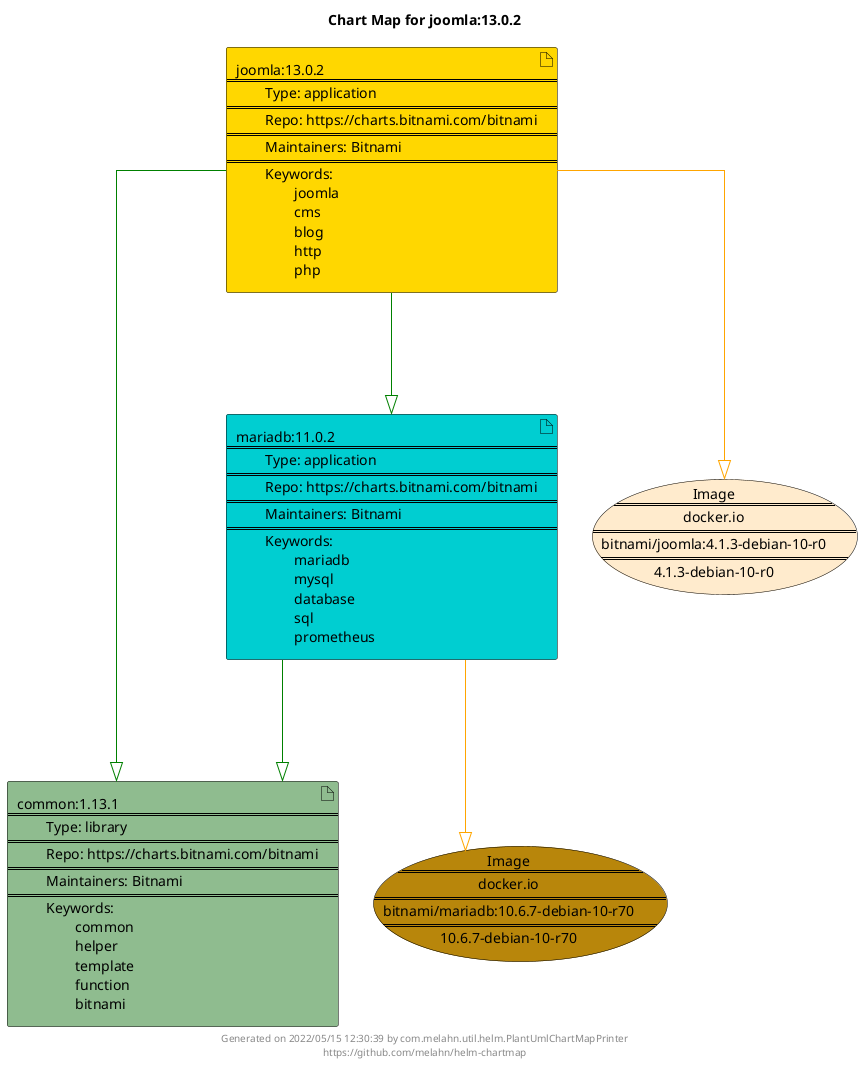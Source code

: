 @startuml
skinparam linetype ortho
skinparam backgroundColor white
skinparam usecaseBorderColor black
skinparam usecaseArrowColor LightSlateGray
skinparam artifactBorderColor black
skinparam artifactArrowColor LightSlateGray

title Chart Map for joomla:13.0.2

'There are 3 referenced Helm Charts
artifact "common:1.13.1\n====\n\tType: library\n====\n\tRepo: https://charts.bitnami.com/bitnami\n====\n\tMaintainers: Bitnami\n====\n\tKeywords: \n\t\tcommon\n\t\thelper\n\t\ttemplate\n\t\tfunction\n\t\tbitnami" as common_1_13_1 #DarkSeaGreen
artifact "mariadb:11.0.2\n====\n\tType: application\n====\n\tRepo: https://charts.bitnami.com/bitnami\n====\n\tMaintainers: Bitnami\n====\n\tKeywords: \n\t\tmariadb\n\t\tmysql\n\t\tdatabase\n\t\tsql\n\t\tprometheus" as mariadb_11_0_2 #DarkTurquoise
artifact "joomla:13.0.2\n====\n\tType: application\n====\n\tRepo: https://charts.bitnami.com/bitnami\n====\n\tMaintainers: Bitnami\n====\n\tKeywords: \n\t\tjoomla\n\t\tcms\n\t\tblog\n\t\thttp\n\t\tphp" as joomla_13_0_2 #Gold

'There are 2 referenced Docker Images
usecase "Image\n====\ndocker.io\n====\nbitnami/joomla:4.1.3-debian-10-r0\n====\n4.1.3-debian-10-r0" as docker_io_bitnami_joomla_4_1_3_debian_10_r0 #BlanchedAlmond
usecase "Image\n====\ndocker.io\n====\nbitnami/mariadb:10.6.7-debian-10-r70\n====\n10.6.7-debian-10-r70" as docker_io_bitnami_mariadb_10_6_7_debian_10_r70 #DarkGoldenRod

'Chart Dependencies
joomla_13_0_2--[#green]-|>common_1_13_1
joomla_13_0_2--[#green]-|>mariadb_11_0_2
mariadb_11_0_2--[#green]-|>common_1_13_1
mariadb_11_0_2--[#orange]-|>docker_io_bitnami_mariadb_10_6_7_debian_10_r70
joomla_13_0_2--[#orange]-|>docker_io_bitnami_joomla_4_1_3_debian_10_r0

center footer Generated on 2022/05/15 12:30:39 by com.melahn.util.helm.PlantUmlChartMapPrinter\nhttps://github.com/melahn/helm-chartmap
@enduml
